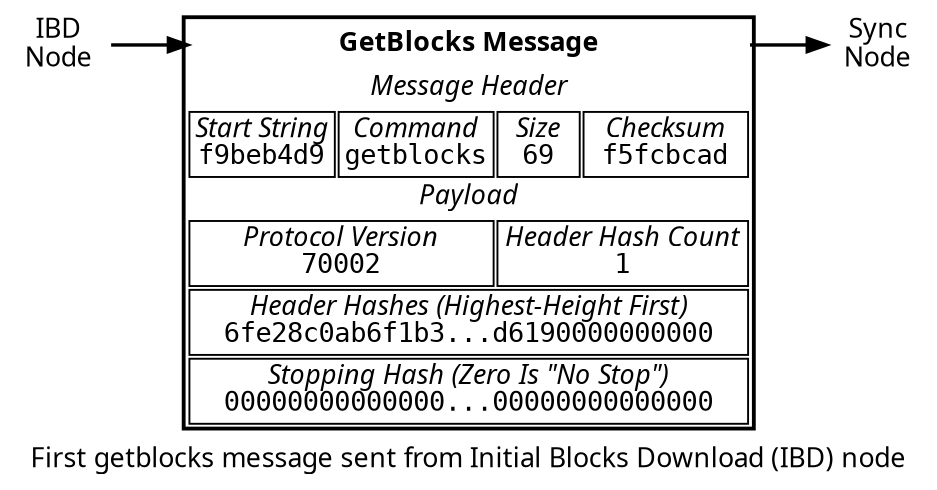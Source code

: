 digraph {
// This file is licensed under the MIT License (MIT) available on
// http://opensource.org/licenses/MIT.

size=6.25;
rankdir=LR
splines = "false";
ranksep = 0.4;
nodesep = 0.1;

edge [ penwidth = 1.75, fontname="Sans" ]
node [ penwidth = 1.75, shape = "box", fontname="Sans"]
graph [ penwidth = 1.75, fontname="Sans" ]

ibd -> getblocks:f1 -> sync;

ibd [ label = "IBD\nNode", shape="none" ];
sync [ label = "Sync\nNode", shape="none" ];

getblocks [ shape="plaintext", label=<
    <table border="2" cellborder="1">
      <tr>
        <td colspan="4" port="f1" border="0" cellpadding="4"><b>GetBlocks Message</b></td>
      </tr>

      <tr>
        <td colspan="4" border="0"><i>Message Header</i></td>
      </tr>

      <tr>
        <td border="1"><i>Start String</i><br/><font face="courier">f9beb4d9</font></td>
        <td border="1"><i>Command</i><br/><font face="courier">getblocks</font></td>
        <td border="1"><i>Size</i><br/><font face="courier">69</font></td>
        <td border="1"><i>Checksum</i><br/><font face="courier">f5fcbcad</font></td>
      </tr>

      <tr>
        <td colspan="4" border="0"><i>Payload</i></td>
      </tr>

      <tr>
        <td colspan="2"><i>Protocol Version</i><br /><font face="courier">70002</font></td>
        <td colspan="2"><i>Header Hash Count</i><br /><font face="courier">1</font></td>
      </tr>

      <tr>
        <td colspan="4"><i>Header Hashes (Highest-Height First)</i><br /><font face="courier">6fe28c0ab6f1b3...d6190000000000</font></td>
      </tr>

      <tr>
        <td colspan="4"><i>Stopping Hash (Zero Is "No Stop")</i><br /><font face="courier">00000000000000...00000000000000</font></td>
      </tr>

    </table>>];

label = "First getblocks message sent from Initial Blocks Download (IBD) node"
}
